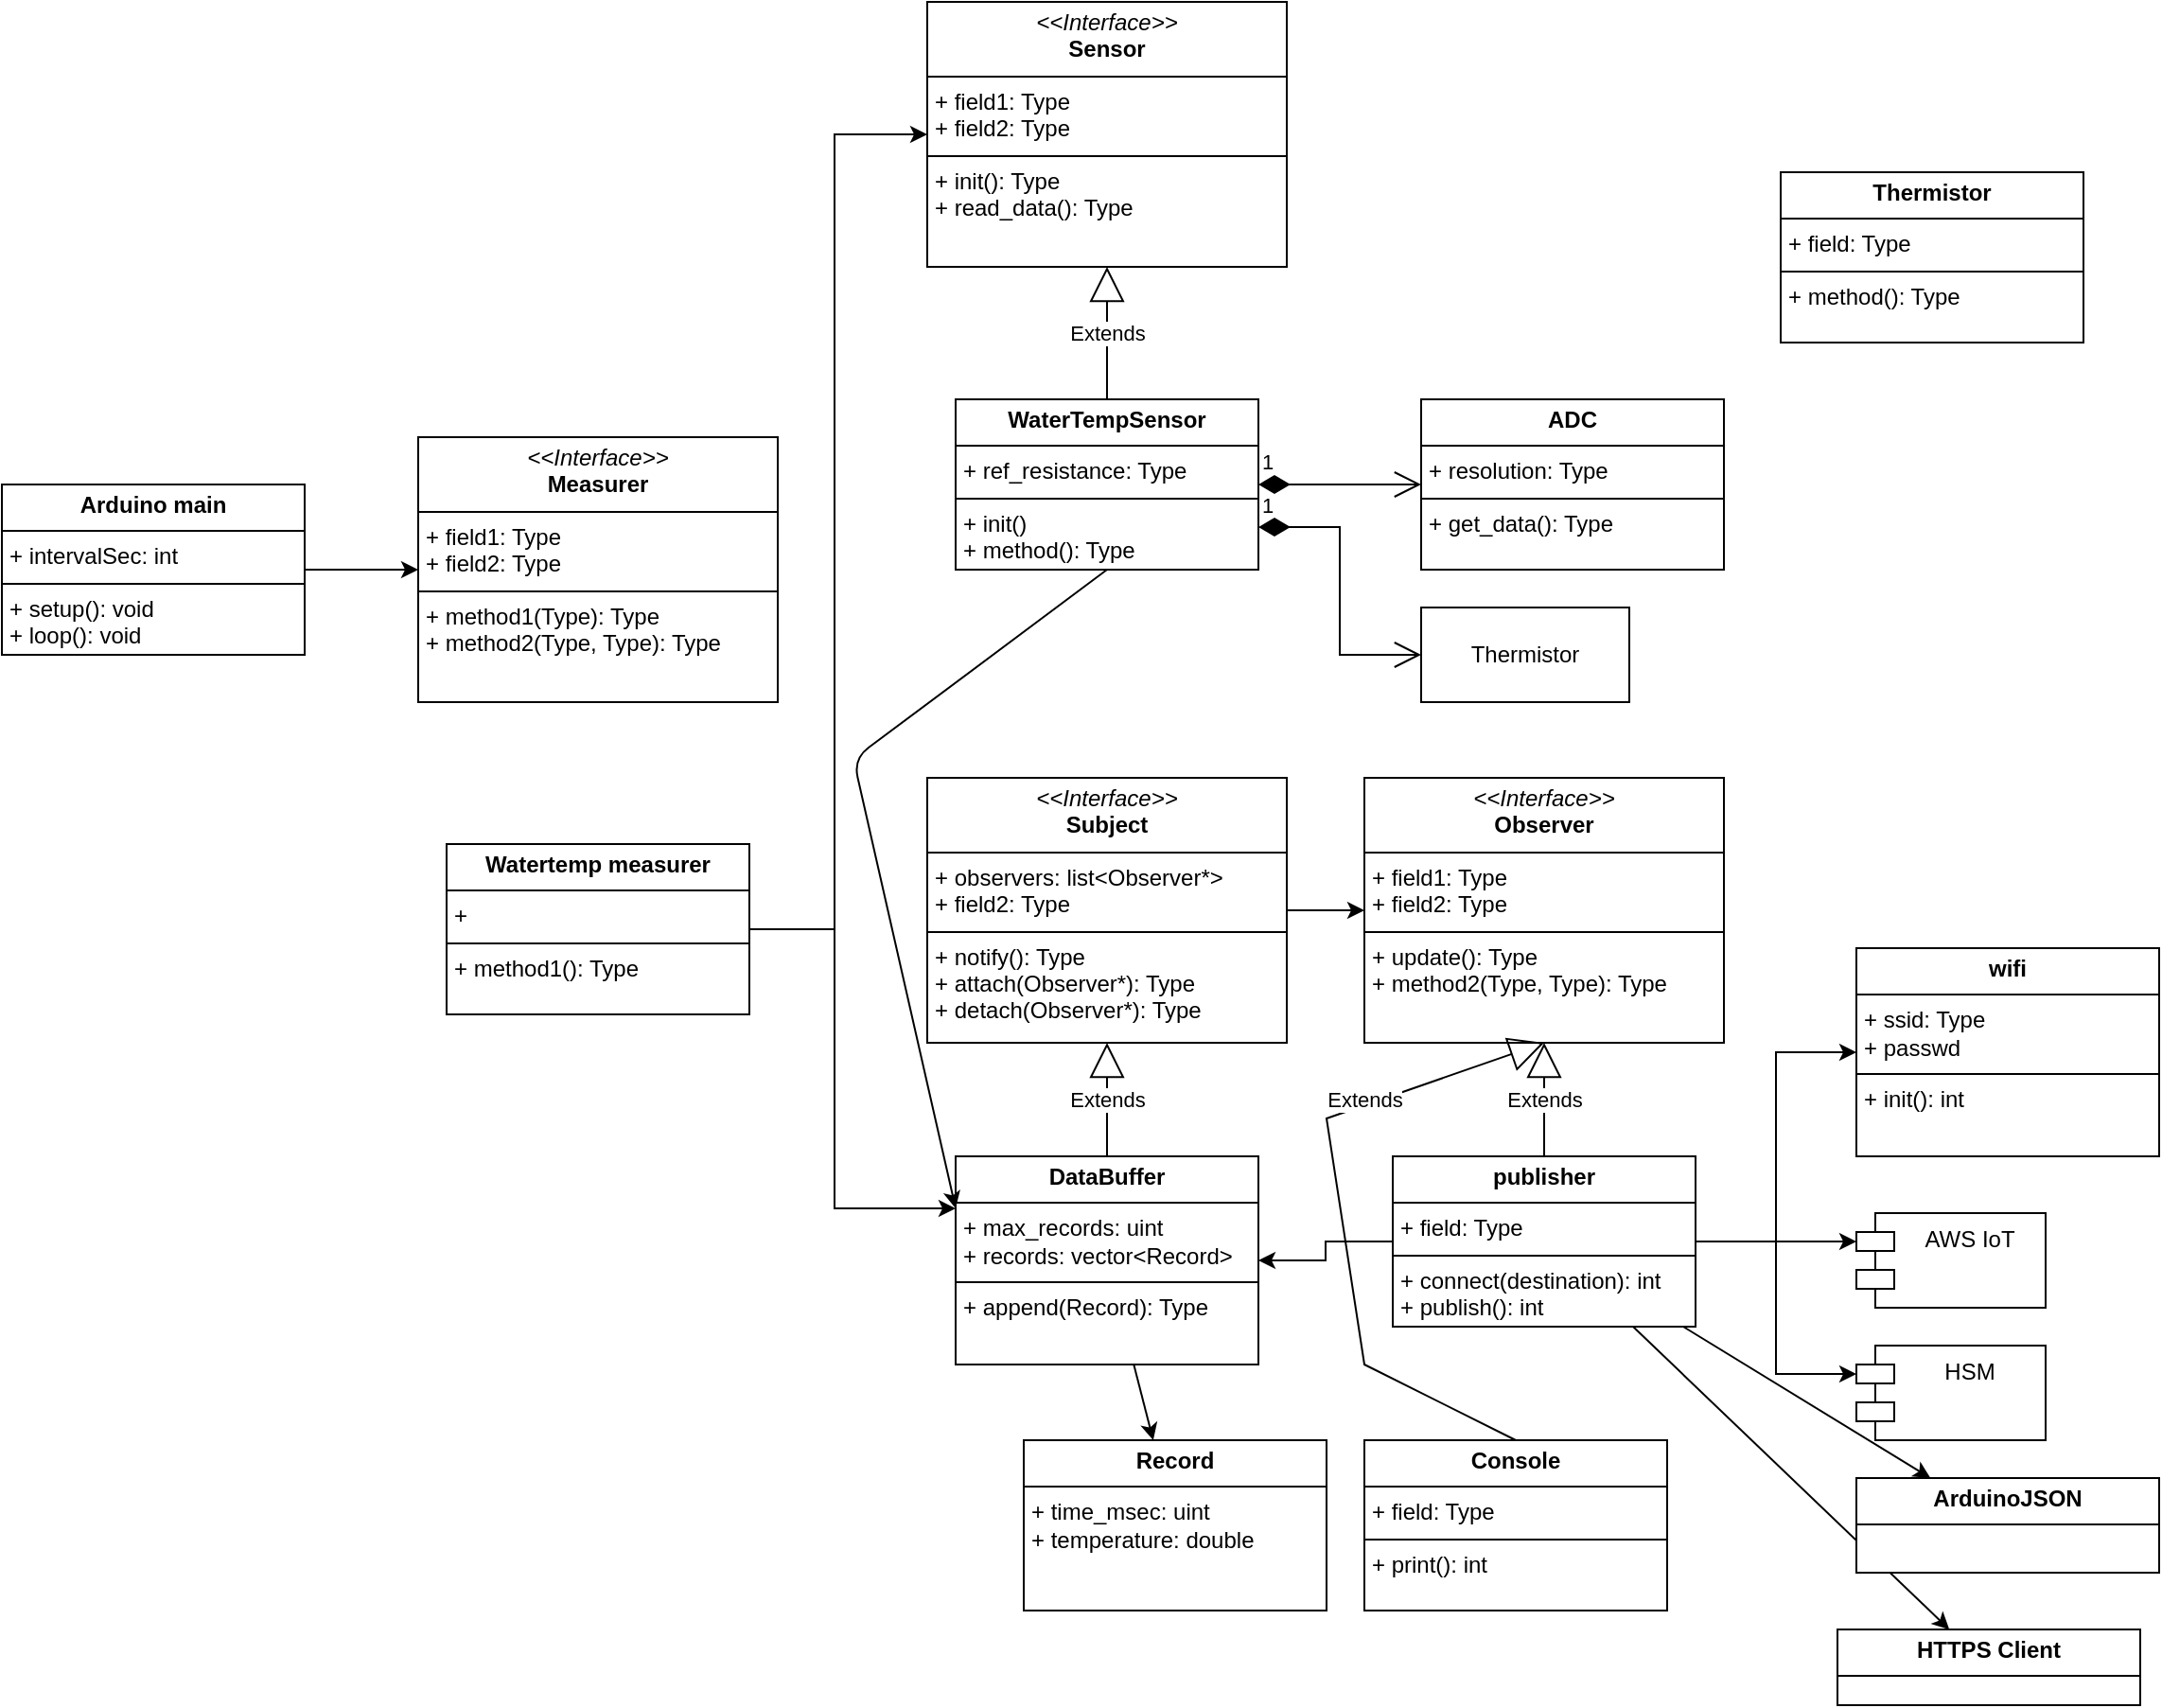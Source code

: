 <mxfile>
    <diagram name="ページ1" id="UR_ITEIautQUsva23LOp">
        <mxGraphModel dx="1549" dy="545" grid="1" gridSize="10" guides="1" tooltips="1" connect="1" arrows="1" fold="1" page="1" pageScale="1" pageWidth="827" pageHeight="1169" math="0" shadow="0">
            <root>
                <mxCell id="0"/>
                <mxCell id="1" parent="0"/>
                <mxCell id="nueoBePni5CHiUYIm0EF-1" value="&lt;p style=&quot;margin:0px;margin-top:4px;text-align:center;&quot;&gt;&lt;i&gt;&amp;lt;&amp;lt;Interface&amp;gt;&amp;gt;&lt;/i&gt;&lt;br&gt;&lt;b&gt;Sensor&lt;/b&gt;&lt;/p&gt;&lt;hr size=&quot;1&quot; style=&quot;border-style:solid;&quot;&gt;&lt;p style=&quot;margin:0px;margin-left:4px;&quot;&gt;+ field1: Type&lt;br&gt;+ field2: Type&lt;/p&gt;&lt;hr size=&quot;1&quot; style=&quot;border-style:solid;&quot;&gt;&lt;p style=&quot;margin:0px;margin-left:4px;&quot;&gt;+ init(): Type&lt;br&gt;+ read_data(): Type&lt;/p&gt;" style="verticalAlign=top;align=left;overflow=fill;html=1;whiteSpace=wrap;" parent="1" vertex="1">
                    <mxGeometry x="399" y="140" width="190" height="140" as="geometry"/>
                </mxCell>
                <mxCell id="nueoBePni5CHiUYIm0EF-2" value="&lt;p style=&quot;margin:0px;margin-top:4px;text-align:center;&quot;&gt;&lt;i&gt;&amp;lt;&amp;lt;Interface&amp;gt;&amp;gt;&lt;/i&gt;&lt;br&gt;&lt;b&gt;Measurer&lt;/b&gt;&lt;/p&gt;&lt;hr size=&quot;1&quot; style=&quot;border-style:solid;&quot;&gt;&lt;p style=&quot;margin:0px;margin-left:4px;&quot;&gt;+ field1: Type&lt;br&gt;+ field2: Type&lt;/p&gt;&lt;hr size=&quot;1&quot; style=&quot;border-style:solid;&quot;&gt;&lt;p style=&quot;margin:0px;margin-left:4px;&quot;&gt;+ method1(Type): Type&lt;br&gt;+ method2(Type, Type): Type&lt;/p&gt;" style="verticalAlign=top;align=left;overflow=fill;html=1;whiteSpace=wrap;" parent="1" vertex="1">
                    <mxGeometry x="130" y="370" width="190" height="140" as="geometry"/>
                </mxCell>
                <mxCell id="nueoBePni5CHiUYIm0EF-3" value="&lt;p style=&quot;margin:0px;margin-top:4px;text-align:center;&quot;&gt;&lt;i&gt;&amp;lt;&amp;lt;Interface&amp;gt;&amp;gt;&lt;/i&gt;&lt;br&gt;&lt;b&gt;Subject&lt;/b&gt;&lt;/p&gt;&lt;hr size=&quot;1&quot; style=&quot;border-style:solid;&quot;&gt;&lt;p style=&quot;margin:0px;margin-left:4px;&quot;&gt;+ observers: list&amp;lt;Observer*&amp;gt;&lt;br&gt;+ field2: Type&lt;/p&gt;&lt;hr size=&quot;1&quot; style=&quot;border-style:solid;&quot;&gt;&lt;p style=&quot;margin:0px;margin-left:4px;&quot;&gt;+ notify(): Type&lt;/p&gt;&lt;p style=&quot;margin:0px;margin-left:4px;&quot;&gt;+ attach(Observer*): Type&lt;/p&gt;&lt;p style=&quot;margin:0px;margin-left:4px;&quot;&gt;+ detach(Observer*): Type&lt;/p&gt;" style="verticalAlign=top;align=left;overflow=fill;html=1;whiteSpace=wrap;" parent="1" vertex="1">
                    <mxGeometry x="399" y="550" width="190" height="140" as="geometry"/>
                </mxCell>
                <mxCell id="nueoBePni5CHiUYIm0EF-4" value="&lt;p style=&quot;margin:0px;margin-top:4px;text-align:center;&quot;&gt;&lt;i&gt;&amp;lt;&amp;lt;Interface&amp;gt;&amp;gt;&lt;/i&gt;&lt;br&gt;&lt;b&gt;Observer&lt;/b&gt;&lt;/p&gt;&lt;hr size=&quot;1&quot; style=&quot;border-style:solid;&quot;&gt;&lt;p style=&quot;margin:0px;margin-left:4px;&quot;&gt;+ field1: Type&lt;br&gt;+ field2: Type&lt;/p&gt;&lt;hr size=&quot;1&quot; style=&quot;border-style:solid;&quot;&gt;&lt;p style=&quot;margin:0px;margin-left:4px;&quot;&gt;+ update(): Type&lt;br&gt;+ method2(Type, Type): Type&lt;/p&gt;" style="verticalAlign=top;align=left;overflow=fill;html=1;whiteSpace=wrap;" parent="1" vertex="1">
                    <mxGeometry x="630" y="550" width="190" height="140" as="geometry"/>
                </mxCell>
                <mxCell id="6" style="edgeStyle=none;html=1;" parent="1" source="nueoBePni5CHiUYIm0EF-5" target="5" edge="1">
                    <mxGeometry relative="1" as="geometry"/>
                </mxCell>
                <mxCell id="nueoBePni5CHiUYIm0EF-5" value="&lt;p style=&quot;margin:0px;margin-top:4px;text-align:center;&quot;&gt;&lt;b&gt;DataBuffer&lt;/b&gt;&lt;/p&gt;&lt;hr size=&quot;1&quot; style=&quot;border-style:solid;&quot;&gt;&lt;p style=&quot;margin:0px;margin-left:4px;&quot;&gt;+ max_records: uint&lt;/p&gt;&lt;p style=&quot;margin:0px;margin-left:4px;&quot;&gt;+ records: vector&amp;lt;Record&amp;gt;&lt;/p&gt;&lt;hr size=&quot;1&quot; style=&quot;border-style:solid;&quot;&gt;&lt;p style=&quot;margin:0px;margin-left:4px;&quot;&gt;+ append(Record): Type&lt;/p&gt;" style="verticalAlign=top;align=left;overflow=fill;html=1;whiteSpace=wrap;" parent="1" vertex="1">
                    <mxGeometry x="414" y="750" width="160" height="110" as="geometry"/>
                </mxCell>
                <mxCell id="2" style="edgeStyle=none;html=1;entryX=0;entryY=0.25;entryDx=0;entryDy=0;exitX=0.5;exitY=1;exitDx=0;exitDy=0;" parent="1" source="nueoBePni5CHiUYIm0EF-6" target="nueoBePni5CHiUYIm0EF-5" edge="1">
                    <mxGeometry relative="1" as="geometry">
                        <Array as="points">
                            <mxPoint x="360" y="540"/>
                        </Array>
                    </mxGeometry>
                </mxCell>
                <mxCell id="nueoBePni5CHiUYIm0EF-6" value="&lt;p style=&quot;margin:0px;margin-top:4px;text-align:center;&quot;&gt;&lt;b&gt;WaterTempSensor&lt;/b&gt;&lt;/p&gt;&lt;hr size=&quot;1&quot; style=&quot;border-style:solid;&quot;&gt;&lt;p style=&quot;margin:0px;margin-left:4px;&quot;&gt;+ ref_resistance: Type&lt;/p&gt;&lt;hr size=&quot;1&quot; style=&quot;border-style:solid;&quot;&gt;&lt;p style=&quot;margin:0px;margin-left:4px;&quot;&gt;+ init()&lt;/p&gt;&lt;p style=&quot;margin:0px;margin-left:4px;&quot;&gt;+ method(): Type&lt;/p&gt;" style="verticalAlign=top;align=left;overflow=fill;html=1;whiteSpace=wrap;" parent="1" vertex="1">
                    <mxGeometry x="414" y="350" width="160" height="90" as="geometry"/>
                </mxCell>
                <mxCell id="nueoBePni5CHiUYIm0EF-18" style="edgeStyle=orthogonalEdgeStyle;rounded=0;orthogonalLoop=1;jettySize=auto;html=1;" parent="1" source="nueoBePni5CHiUYIm0EF-3" target="nueoBePni5CHiUYIm0EF-4" edge="1">
                    <mxGeometry relative="1" as="geometry"/>
                </mxCell>
                <mxCell id="nueoBePni5CHiUYIm0EF-31" style="edgeStyle=orthogonalEdgeStyle;rounded=0;orthogonalLoop=1;jettySize=auto;html=1;" parent="1" source="nueoBePni5CHiUYIm0EF-7" target="nueoBePni5CHiUYIm0EF-5" edge="1">
                    <mxGeometry relative="1" as="geometry"/>
                </mxCell>
                <mxCell id="nueoBePni5CHiUYIm0EF-32" style="edgeStyle=orthogonalEdgeStyle;rounded=0;orthogonalLoop=1;jettySize=auto;html=1;entryX=0;entryY=0.5;entryDx=0;entryDy=0;" parent="1" source="nueoBePni5CHiUYIm0EF-7" target="nueoBePni5CHiUYIm0EF-27" edge="1">
                    <mxGeometry relative="1" as="geometry"/>
                </mxCell>
                <mxCell id="8" style="edgeStyle=none;html=1;" edge="1" parent="1" source="nueoBePni5CHiUYIm0EF-7" target="7">
                    <mxGeometry relative="1" as="geometry"/>
                </mxCell>
                <mxCell id="10" style="edgeStyle=none;html=1;" edge="1" parent="1" source="nueoBePni5CHiUYIm0EF-7" target="9">
                    <mxGeometry relative="1" as="geometry"/>
                </mxCell>
                <mxCell id="nueoBePni5CHiUYIm0EF-7" value="&lt;p style=&quot;margin:0px;margin-top:4px;text-align:center;&quot;&gt;&lt;b&gt;publisher&lt;/b&gt;&lt;/p&gt;&lt;hr size=&quot;1&quot; style=&quot;border-style:solid;&quot;&gt;&lt;p style=&quot;margin:0px;margin-left:4px;&quot;&gt;+ field: Type&lt;/p&gt;&lt;hr size=&quot;1&quot; style=&quot;border-style:solid;&quot;&gt;&lt;p style=&quot;margin:0px;margin-left:4px;&quot;&gt;+ connect(destination): int&lt;/p&gt;&lt;p style=&quot;margin:0px;margin-left:4px;&quot;&gt;+ publish(): int&lt;/p&gt;" style="verticalAlign=top;align=left;overflow=fill;html=1;whiteSpace=wrap;" parent="1" vertex="1">
                    <mxGeometry x="645" y="750" width="160" height="90" as="geometry"/>
                </mxCell>
                <mxCell id="nueoBePni5CHiUYIm0EF-8" value="&lt;p style=&quot;margin:0px;margin-top:4px;text-align:center;&quot;&gt;&lt;b&gt;ADC&lt;/b&gt;&lt;/p&gt;&lt;hr size=&quot;1&quot; style=&quot;border-style:solid;&quot;&gt;&lt;p style=&quot;margin:0px;margin-left:4px;&quot;&gt;+ resolution: Type&lt;/p&gt;&lt;hr size=&quot;1&quot; style=&quot;border-style:solid;&quot;&gt;&lt;p style=&quot;margin:0px;margin-left:4px;&quot;&gt;+ get_data(): Type&lt;/p&gt;" style="verticalAlign=top;align=left;overflow=fill;html=1;whiteSpace=wrap;" parent="1" vertex="1">
                    <mxGeometry x="660" y="350" width="160" height="90" as="geometry"/>
                </mxCell>
                <mxCell id="nueoBePni5CHiUYIm0EF-9" value="&lt;p style=&quot;margin:0px;margin-top:4px;text-align:center;&quot;&gt;&lt;b&gt;Thermistor&lt;/b&gt;&lt;/p&gt;&lt;hr size=&quot;1&quot; style=&quot;border-style:solid;&quot;&gt;&lt;p style=&quot;margin:0px;margin-left:4px;&quot;&gt;+ field: Type&lt;/p&gt;&lt;hr size=&quot;1&quot; style=&quot;border-style:solid;&quot;&gt;&lt;p style=&quot;margin:0px;margin-left:4px;&quot;&gt;+ method(): Type&lt;/p&gt;" style="verticalAlign=top;align=left;overflow=fill;html=1;whiteSpace=wrap;" parent="1" vertex="1">
                    <mxGeometry x="850" y="230" width="160" height="90" as="geometry"/>
                </mxCell>
                <mxCell id="nueoBePni5CHiUYIm0EF-16" style="edgeStyle=orthogonalEdgeStyle;rounded=0;orthogonalLoop=1;jettySize=auto;html=1;entryX=0;entryY=0.5;entryDx=0;entryDy=0;" parent="1" source="nueoBePni5CHiUYIm0EF-30" target="nueoBePni5CHiUYIm0EF-1" edge="1">
                    <mxGeometry relative="1" as="geometry">
                        <Array as="points">
                            <mxPoint x="350" y="630"/>
                            <mxPoint x="350" y="210"/>
                        </Array>
                    </mxGeometry>
                </mxCell>
                <mxCell id="nueoBePni5CHiUYIm0EF-17" style="edgeStyle=orthogonalEdgeStyle;rounded=0;orthogonalLoop=1;jettySize=auto;html=1;entryX=0;entryY=0.25;entryDx=0;entryDy=0;" parent="1" source="nueoBePni5CHiUYIm0EF-30" target="nueoBePni5CHiUYIm0EF-5" edge="1">
                    <mxGeometry relative="1" as="geometry">
                        <Array as="points">
                            <mxPoint x="350" y="630"/>
                            <mxPoint x="350" y="778"/>
                        </Array>
                    </mxGeometry>
                </mxCell>
                <mxCell id="nueoBePni5CHiUYIm0EF-34" style="edgeStyle=orthogonalEdgeStyle;rounded=0;orthogonalLoop=1;jettySize=auto;html=1;" parent="1" source="nueoBePni5CHiUYIm0EF-15" target="nueoBePni5CHiUYIm0EF-2" edge="1">
                    <mxGeometry relative="1" as="geometry"/>
                </mxCell>
                <mxCell id="nueoBePni5CHiUYIm0EF-15" value="&lt;p style=&quot;margin:0px;margin-top:4px;text-align:center;&quot;&gt;&lt;b&gt;Arduino main&lt;/b&gt;&lt;/p&gt;&lt;hr size=&quot;1&quot; style=&quot;border-style:solid;&quot;&gt;&lt;p style=&quot;margin:0px;margin-left:4px;&quot;&gt;+ intervalSec: int&lt;/p&gt;&lt;hr size=&quot;1&quot; style=&quot;border-style:solid;&quot;&gt;&lt;p style=&quot;margin:0px;margin-left:4px;&quot;&gt;+ setup(): void&lt;/p&gt;&lt;p style=&quot;margin:0px;margin-left:4px;&quot;&gt;+ loop(): void&lt;/p&gt;" style="verticalAlign=top;align=left;overflow=fill;html=1;whiteSpace=wrap;" parent="1" vertex="1">
                    <mxGeometry x="-90" y="395" width="160" height="90" as="geometry"/>
                </mxCell>
                <mxCell id="nueoBePni5CHiUYIm0EF-19" value="AWS IoT" style="shape=module;align=left;spacingLeft=20;align=center;verticalAlign=top;whiteSpace=wrap;html=1;" parent="1" vertex="1">
                    <mxGeometry x="890" y="780" width="100" height="50" as="geometry"/>
                </mxCell>
                <mxCell id="nueoBePni5CHiUYIm0EF-20" style="edgeStyle=orthogonalEdgeStyle;rounded=0;orthogonalLoop=1;jettySize=auto;html=1;entryX=0;entryY=0;entryDx=0;entryDy=15;entryPerimeter=0;" parent="1" source="nueoBePni5CHiUYIm0EF-7" target="nueoBePni5CHiUYIm0EF-19" edge="1">
                    <mxGeometry relative="1" as="geometry"/>
                </mxCell>
                <mxCell id="nueoBePni5CHiUYIm0EF-21" value="Extends" style="endArrow=block;endSize=16;endFill=0;html=1;rounded=0;" parent="1" source="nueoBePni5CHiUYIm0EF-6" target="nueoBePni5CHiUYIm0EF-1" edge="1">
                    <mxGeometry width="160" relative="1" as="geometry">
                        <mxPoint x="530" y="470" as="sourcePoint"/>
                        <mxPoint x="690" y="470" as="targetPoint"/>
                    </mxGeometry>
                </mxCell>
                <mxCell id="nueoBePni5CHiUYIm0EF-22" value="Extends" style="endArrow=block;endSize=16;endFill=0;html=1;rounded=0;" parent="1" source="nueoBePni5CHiUYIm0EF-5" target="nueoBePni5CHiUYIm0EF-3" edge="1">
                    <mxGeometry width="160" relative="1" as="geometry">
                        <mxPoint x="530" y="570" as="sourcePoint"/>
                        <mxPoint x="690" y="570" as="targetPoint"/>
                    </mxGeometry>
                </mxCell>
                <mxCell id="nueoBePni5CHiUYIm0EF-23" value="Extends" style="endArrow=block;endSize=16;endFill=0;html=1;rounded=0;" parent="1" source="nueoBePni5CHiUYIm0EF-7" target="nueoBePni5CHiUYIm0EF-4" edge="1">
                    <mxGeometry width="160" relative="1" as="geometry">
                        <mxPoint x="530" y="570" as="sourcePoint"/>
                        <mxPoint x="690" y="570" as="targetPoint"/>
                    </mxGeometry>
                </mxCell>
                <mxCell id="nueoBePni5CHiUYIm0EF-24" value="1" style="endArrow=open;html=1;endSize=12;startArrow=diamondThin;startSize=14;startFill=1;edgeStyle=orthogonalEdgeStyle;align=left;verticalAlign=bottom;rounded=0;exitX=1;exitY=0.5;exitDx=0;exitDy=0;" parent="1" source="nueoBePni5CHiUYIm0EF-6" target="nueoBePni5CHiUYIm0EF-8" edge="1">
                    <mxGeometry x="-1" y="3" relative="1" as="geometry">
                        <mxPoint x="530" y="480" as="sourcePoint"/>
                        <mxPoint x="690" y="480" as="targetPoint"/>
                    </mxGeometry>
                </mxCell>
                <mxCell id="nueoBePni5CHiUYIm0EF-27" value="&lt;p style=&quot;margin:0px;margin-top:4px;text-align:center;&quot;&gt;&lt;b&gt;wifi&lt;/b&gt;&lt;/p&gt;&lt;hr size=&quot;1&quot; style=&quot;border-style:solid;&quot;&gt;&lt;p style=&quot;margin:0px;margin-left:4px;&quot;&gt;+ ssid: Type&lt;/p&gt;&lt;p style=&quot;margin:0px;margin-left:4px;&quot;&gt;+ passwd&lt;/p&gt;&lt;hr size=&quot;1&quot; style=&quot;border-style:solid;&quot;&gt;&lt;p style=&quot;margin:0px;margin-left:4px;&quot;&gt;+ init(): int&lt;/p&gt;" style="verticalAlign=top;align=left;overflow=fill;html=1;whiteSpace=wrap;" parent="1" vertex="1">
                    <mxGeometry x="890" y="640" width="160" height="110" as="geometry"/>
                </mxCell>
                <mxCell id="nueoBePni5CHiUYIm0EF-29" value="HSM" style="shape=module;align=left;spacingLeft=20;align=center;verticalAlign=top;whiteSpace=wrap;html=1;" parent="1" vertex="1">
                    <mxGeometry x="890" y="850" width="100" height="50" as="geometry"/>
                </mxCell>
                <mxCell id="nueoBePni5CHiUYIm0EF-30" value="&lt;p style=&quot;margin:0px;margin-top:4px;text-align:center;&quot;&gt;&lt;b&gt;Watertemp measurer&lt;/b&gt;&lt;/p&gt;&lt;hr size=&quot;1&quot; style=&quot;border-style:solid;&quot;&gt;&lt;p style=&quot;margin:0px;margin-left:4px;&quot;&gt;+&lt;/p&gt;&lt;hr size=&quot;1&quot; style=&quot;border-style:solid;&quot;&gt;&lt;p style=&quot;margin:0px;margin-left:4px;&quot;&gt;&lt;span style=&quot;background-color: initial;&quot;&gt;+ method1(): Type&lt;/span&gt;&lt;br&gt;&lt;/p&gt;" style="verticalAlign=top;align=left;overflow=fill;html=1;whiteSpace=wrap;" parent="1" vertex="1">
                    <mxGeometry x="145" y="585" width="160" height="90" as="geometry"/>
                </mxCell>
                <mxCell id="nueoBePni5CHiUYIm0EF-33" style="edgeStyle=orthogonalEdgeStyle;rounded=0;orthogonalLoop=1;jettySize=auto;html=1;entryX=0;entryY=0;entryDx=0;entryDy=15;entryPerimeter=0;" parent="1" source="nueoBePni5CHiUYIm0EF-7" target="nueoBePni5CHiUYIm0EF-29" edge="1">
                    <mxGeometry relative="1" as="geometry"/>
                </mxCell>
                <mxCell id="nueoBePni5CHiUYIm0EF-35" value="Thermistor" style="html=1;whiteSpace=wrap;" parent="1" vertex="1">
                    <mxGeometry x="660" y="460" width="110" height="50" as="geometry"/>
                </mxCell>
                <mxCell id="nueoBePni5CHiUYIm0EF-36" value="1" style="endArrow=open;html=1;endSize=12;startArrow=diamondThin;startSize=14;startFill=1;edgeStyle=orthogonalEdgeStyle;align=left;verticalAlign=bottom;rounded=0;entryX=0;entryY=0.5;entryDx=0;entryDy=0;exitX=1;exitY=0.75;exitDx=0;exitDy=0;" parent="1" source="nueoBePni5CHiUYIm0EF-6" target="nueoBePni5CHiUYIm0EF-35" edge="1">
                    <mxGeometry x="-1" y="3" relative="1" as="geometry">
                        <mxPoint x="566.5" y="447" as="sourcePoint"/>
                        <mxPoint x="659.5" y="440" as="targetPoint"/>
                    </mxGeometry>
                </mxCell>
                <mxCell id="3" value="&lt;p style=&quot;margin:0px;margin-top:4px;text-align:center;&quot;&gt;&lt;b&gt;Console&lt;/b&gt;&lt;/p&gt;&lt;hr size=&quot;1&quot; style=&quot;border-style:solid;&quot;&gt;&lt;p style=&quot;margin:0px;margin-left:4px;&quot;&gt;+ field: Type&lt;/p&gt;&lt;hr size=&quot;1&quot; style=&quot;border-style:solid;&quot;&gt;&lt;p style=&quot;margin:0px;margin-left:4px;&quot;&gt;&lt;span style=&quot;background-color: initial;&quot;&gt;+ print(): int&lt;/span&gt;&lt;br&gt;&lt;/p&gt;" style="verticalAlign=top;align=left;overflow=fill;html=1;whiteSpace=wrap;" parent="1" vertex="1">
                    <mxGeometry x="630" y="900" width="160" height="90" as="geometry"/>
                </mxCell>
                <mxCell id="4" value="Extends" style="endArrow=block;endSize=16;endFill=0;html=1;rounded=0;exitX=0.5;exitY=0;exitDx=0;exitDy=0;entryX=0.5;entryY=1;entryDx=0;entryDy=0;" parent="1" source="3" target="nueoBePni5CHiUYIm0EF-4" edge="1">
                    <mxGeometry x="0.419" y="3" width="160" relative="1" as="geometry">
                        <mxPoint x="735" y="760" as="sourcePoint"/>
                        <mxPoint x="735" y="700" as="targetPoint"/>
                        <Array as="points">
                            <mxPoint x="630" y="860"/>
                            <mxPoint x="610" y="730"/>
                        </Array>
                        <mxPoint as="offset"/>
                    </mxGeometry>
                </mxCell>
                <mxCell id="5" value="&lt;p style=&quot;margin:0px;margin-top:4px;text-align:center;&quot;&gt;&lt;b&gt;Record&lt;/b&gt;&lt;/p&gt;&lt;hr size=&quot;1&quot; style=&quot;border-style:solid;&quot;&gt;&lt;p style=&quot;margin:0px;margin-left:4px;&quot;&gt;+ time_msec: uint&lt;/p&gt;&lt;p style=&quot;margin:0px;margin-left:4px;&quot;&gt;+ temperature: double&lt;/p&gt;" style="verticalAlign=top;align=left;overflow=fill;html=1;whiteSpace=wrap;" parent="1" vertex="1">
                    <mxGeometry x="450" y="900" width="160" height="90" as="geometry"/>
                </mxCell>
                <mxCell id="7" value="&lt;p style=&quot;margin:0px;margin-top:4px;text-align:center;&quot;&gt;&lt;b&gt;ArduinoJSON&lt;/b&gt;&lt;/p&gt;&lt;hr size=&quot;1&quot; style=&quot;border-style:solid;&quot;&gt;&lt;p style=&quot;margin:0px;margin-left:4px;&quot;&gt;&lt;br&gt;&lt;/p&gt;" style="verticalAlign=top;align=left;overflow=fill;html=1;whiteSpace=wrap;" vertex="1" parent="1">
                    <mxGeometry x="890" y="920" width="160" height="50" as="geometry"/>
                </mxCell>
                <mxCell id="9" value="&lt;p style=&quot;margin:0px;margin-top:4px;text-align:center;&quot;&gt;&lt;b&gt;HTTPS Client&lt;/b&gt;&lt;/p&gt;&lt;hr size=&quot;1&quot; style=&quot;border-style:solid;&quot;&gt;&lt;p style=&quot;margin:0px;margin-left:4px;&quot;&gt;&lt;br&gt;&lt;/p&gt;&lt;hr size=&quot;1&quot; style=&quot;border-style:solid;&quot;&gt;&lt;p style=&quot;margin:0px;margin-left:4px;&quot;&gt;&lt;br&gt;&lt;/p&gt;" style="verticalAlign=top;align=left;overflow=fill;html=1;whiteSpace=wrap;" vertex="1" parent="1">
                    <mxGeometry x="880" y="1000" width="160" height="40" as="geometry"/>
                </mxCell>
            </root>
        </mxGraphModel>
    </diagram>
</mxfile>